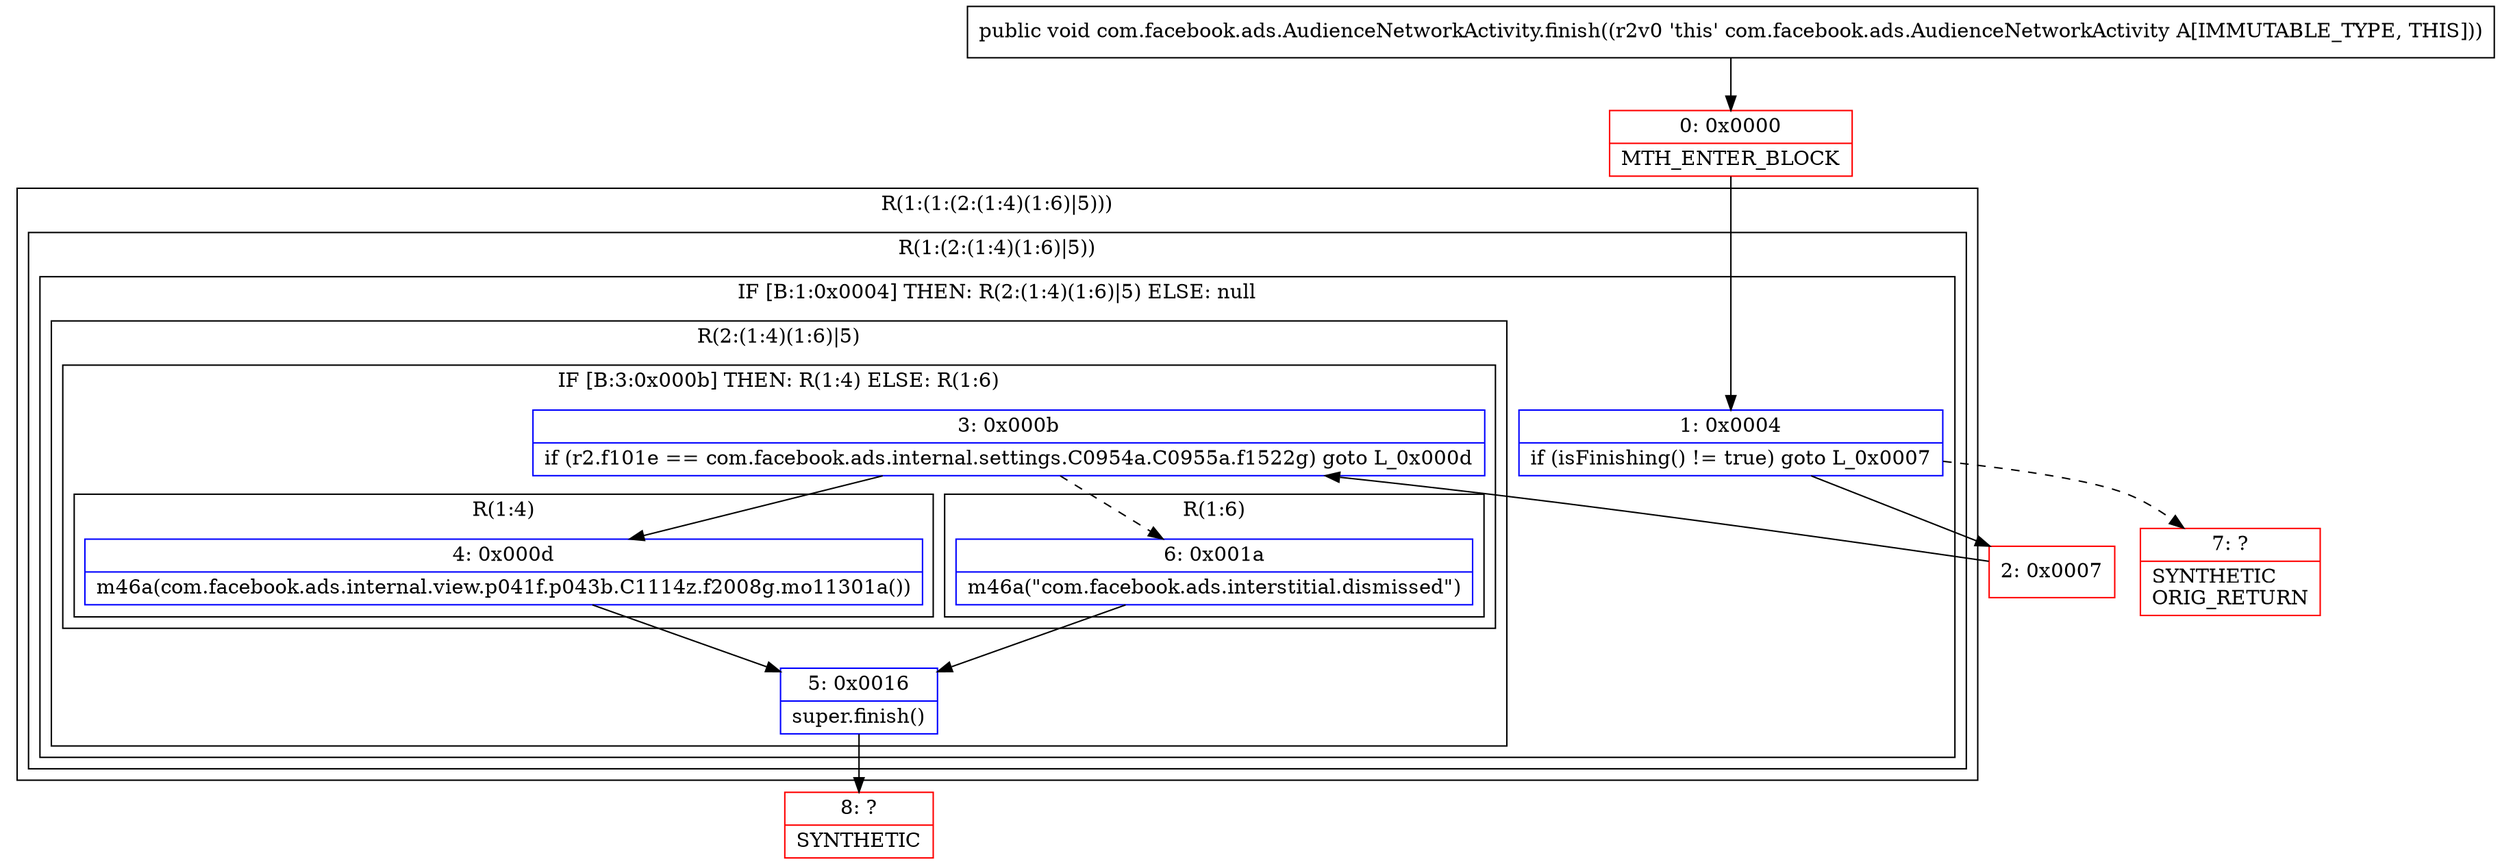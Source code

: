 digraph "CFG forcom.facebook.ads.AudienceNetworkActivity.finish()V" {
subgraph cluster_Region_355885144 {
label = "R(1:(1:(2:(1:4)(1:6)|5)))";
node [shape=record,color=blue];
subgraph cluster_Region_1988540770 {
label = "R(1:(2:(1:4)(1:6)|5))";
node [shape=record,color=blue];
subgraph cluster_IfRegion_932673362 {
label = "IF [B:1:0x0004] THEN: R(2:(1:4)(1:6)|5) ELSE: null";
node [shape=record,color=blue];
Node_1 [shape=record,label="{1\:\ 0x0004|if (isFinishing() != true) goto L_0x0007\l}"];
subgraph cluster_Region_2139026177 {
label = "R(2:(1:4)(1:6)|5)";
node [shape=record,color=blue];
subgraph cluster_IfRegion_1500280854 {
label = "IF [B:3:0x000b] THEN: R(1:4) ELSE: R(1:6)";
node [shape=record,color=blue];
Node_3 [shape=record,label="{3\:\ 0x000b|if (r2.f101e == com.facebook.ads.internal.settings.C0954a.C0955a.f1522g) goto L_0x000d\l}"];
subgraph cluster_Region_451053552 {
label = "R(1:4)";
node [shape=record,color=blue];
Node_4 [shape=record,label="{4\:\ 0x000d|m46a(com.facebook.ads.internal.view.p041f.p043b.C1114z.f2008g.mo11301a())\l}"];
}
subgraph cluster_Region_373509657 {
label = "R(1:6)";
node [shape=record,color=blue];
Node_6 [shape=record,label="{6\:\ 0x001a|m46a(\"com.facebook.ads.interstitial.dismissed\")\l}"];
}
}
Node_5 [shape=record,label="{5\:\ 0x0016|super.finish()\l}"];
}
}
}
}
Node_0 [shape=record,color=red,label="{0\:\ 0x0000|MTH_ENTER_BLOCK\l}"];
Node_2 [shape=record,color=red,label="{2\:\ 0x0007}"];
Node_7 [shape=record,color=red,label="{7\:\ ?|SYNTHETIC\lORIG_RETURN\l}"];
Node_8 [shape=record,color=red,label="{8\:\ ?|SYNTHETIC\l}"];
MethodNode[shape=record,label="{public void com.facebook.ads.AudienceNetworkActivity.finish((r2v0 'this' com.facebook.ads.AudienceNetworkActivity A[IMMUTABLE_TYPE, THIS])) }"];
MethodNode -> Node_0;
Node_1 -> Node_2;
Node_1 -> Node_7[style=dashed];
Node_3 -> Node_4;
Node_3 -> Node_6[style=dashed];
Node_4 -> Node_5;
Node_6 -> Node_5;
Node_5 -> Node_8;
Node_0 -> Node_1;
Node_2 -> Node_3;
}

